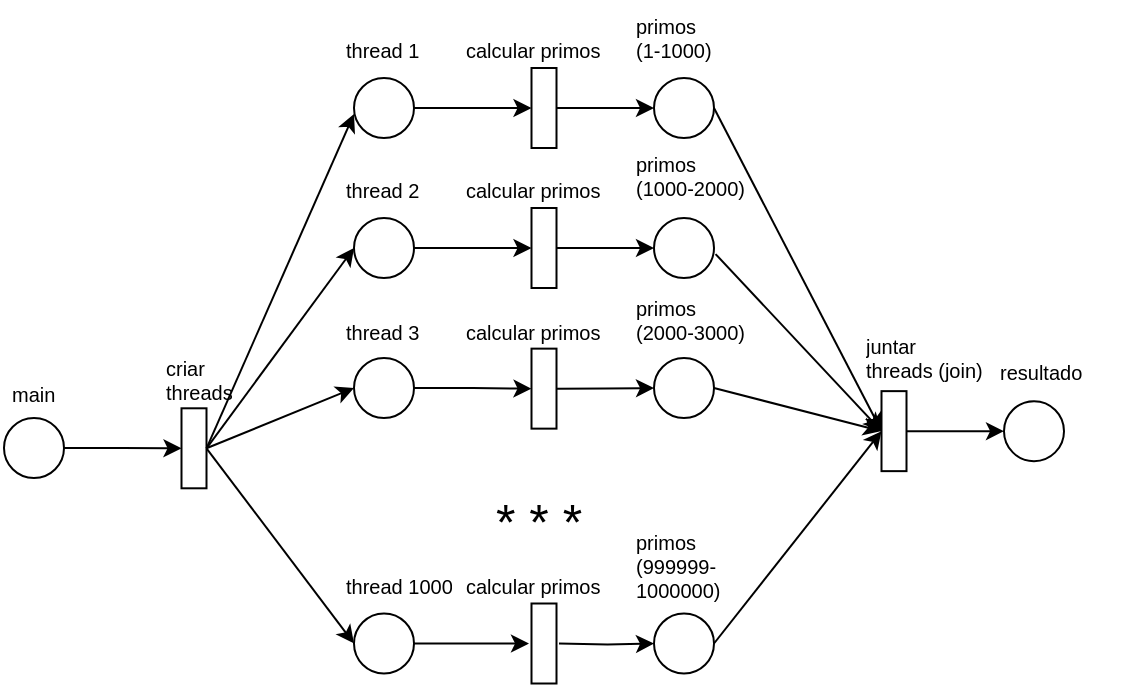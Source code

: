 <mxfile version="24.2.5" type="device">
  <diagram name="Page-1" id="jvqi94cMeiLLNf70JxDX">
    <mxGraphModel dx="968" dy="492" grid="1" gridSize="10" guides="1" tooltips="1" connect="1" arrows="1" fold="1" page="1" pageScale="1" pageWidth="850" pageHeight="1100" math="0" shadow="0">
      <root>
        <mxCell id="0" />
        <mxCell id="1" parent="0" />
        <mxCell id="JaLUWWQG95H5SMUij-gb-7" style="edgeStyle=orthogonalEdgeStyle;rounded=0;orthogonalLoop=1;jettySize=auto;html=1;exitX=1;exitY=0.5;exitDx=0;exitDy=0;entryX=0.5;entryY=0;entryDx=0;entryDy=0;" edge="1" parent="1" source="JaLUWWQG95H5SMUij-gb-1" target="JaLUWWQG95H5SMUij-gb-2">
          <mxGeometry relative="1" as="geometry" />
        </mxCell>
        <mxCell id="JaLUWWQG95H5SMUij-gb-1" value="" style="ellipse;whiteSpace=wrap;html=1;aspect=fixed;" vertex="1" parent="1">
          <mxGeometry x="125" y="360" width="30" height="30" as="geometry" />
        </mxCell>
        <mxCell id="JaLUWWQG95H5SMUij-gb-2" value="" style="rounded=0;whiteSpace=wrap;html=1;rotation=-90;" vertex="1" parent="1">
          <mxGeometry x="200" y="368.9" width="40" height="12.5" as="geometry" />
        </mxCell>
        <mxCell id="JaLUWWQG95H5SMUij-gb-21" style="edgeStyle=orthogonalEdgeStyle;rounded=0;orthogonalLoop=1;jettySize=auto;html=1;exitX=1;exitY=0.5;exitDx=0;exitDy=0;entryX=0.5;entryY=0;entryDx=0;entryDy=0;" edge="1" parent="1" source="JaLUWWQG95H5SMUij-gb-3" target="JaLUWWQG95H5SMUij-gb-13">
          <mxGeometry relative="1" as="geometry" />
        </mxCell>
        <mxCell id="JaLUWWQG95H5SMUij-gb-3" value="" style="ellipse;whiteSpace=wrap;html=1;aspect=fixed;" vertex="1" parent="1">
          <mxGeometry x="300" y="190" width="30" height="30" as="geometry" />
        </mxCell>
        <mxCell id="JaLUWWQG95H5SMUij-gb-23" style="edgeStyle=orthogonalEdgeStyle;rounded=0;orthogonalLoop=1;jettySize=auto;html=1;exitX=1;exitY=0.5;exitDx=0;exitDy=0;entryX=0.5;entryY=0;entryDx=0;entryDy=0;" edge="1" parent="1" source="JaLUWWQG95H5SMUij-gb-4" target="JaLUWWQG95H5SMUij-gb-14">
          <mxGeometry relative="1" as="geometry" />
        </mxCell>
        <mxCell id="JaLUWWQG95H5SMUij-gb-4" value="" style="ellipse;whiteSpace=wrap;html=1;aspect=fixed;" vertex="1" parent="1">
          <mxGeometry x="300" y="260" width="30" height="30" as="geometry" />
        </mxCell>
        <mxCell id="JaLUWWQG95H5SMUij-gb-25" style="edgeStyle=orthogonalEdgeStyle;rounded=0;orthogonalLoop=1;jettySize=auto;html=1;exitX=1;exitY=0.5;exitDx=0;exitDy=0;entryX=0.5;entryY=0;entryDx=0;entryDy=0;" edge="1" parent="1" source="JaLUWWQG95H5SMUij-gb-5" target="JaLUWWQG95H5SMUij-gb-15">
          <mxGeometry relative="1" as="geometry" />
        </mxCell>
        <mxCell id="JaLUWWQG95H5SMUij-gb-5" value="" style="ellipse;whiteSpace=wrap;html=1;aspect=fixed;" vertex="1" parent="1">
          <mxGeometry x="300" y="330" width="30" height="30" as="geometry" />
        </mxCell>
        <mxCell id="JaLUWWQG95H5SMUij-gb-8" value="" style="endArrow=classic;html=1;rounded=0;exitX=0.5;exitY=1;exitDx=0;exitDy=0;entryX=0;entryY=0.6;entryDx=0;entryDy=0;entryPerimeter=0;" edge="1" parent="1" source="JaLUWWQG95H5SMUij-gb-2" target="JaLUWWQG95H5SMUij-gb-3">
          <mxGeometry width="50" height="50" relative="1" as="geometry">
            <mxPoint x="470" y="420" as="sourcePoint" />
            <mxPoint x="520" y="370" as="targetPoint" />
          </mxGeometry>
        </mxCell>
        <mxCell id="JaLUWWQG95H5SMUij-gb-9" value="" style="endArrow=classic;html=1;rounded=0;exitX=0.5;exitY=1;exitDx=0;exitDy=0;entryX=0;entryY=0.5;entryDx=0;entryDy=0;" edge="1" parent="1" source="JaLUWWQG95H5SMUij-gb-2" target="JaLUWWQG95H5SMUij-gb-4">
          <mxGeometry width="50" height="50" relative="1" as="geometry">
            <mxPoint x="245" y="385" as="sourcePoint" />
            <mxPoint x="310" y="190" as="targetPoint" />
          </mxGeometry>
        </mxCell>
        <mxCell id="JaLUWWQG95H5SMUij-gb-10" value="" style="endArrow=classic;html=1;rounded=0;exitX=0.5;exitY=1;exitDx=0;exitDy=0;entryX=0;entryY=0.5;entryDx=0;entryDy=0;" edge="1" parent="1" source="JaLUWWQG95H5SMUij-gb-2" target="JaLUWWQG95H5SMUij-gb-5">
          <mxGeometry width="50" height="50" relative="1" as="geometry">
            <mxPoint x="245" y="385" as="sourcePoint" />
            <mxPoint x="310" y="245" as="targetPoint" />
          </mxGeometry>
        </mxCell>
        <mxCell id="JaLUWWQG95H5SMUij-gb-27" style="edgeStyle=orthogonalEdgeStyle;rounded=0;orthogonalLoop=1;jettySize=auto;html=1;exitX=1;exitY=0.5;exitDx=0;exitDy=0;entryX=0.5;entryY=0;entryDx=0;entryDy=0;" edge="1" parent="1" source="JaLUWWQG95H5SMUij-gb-11">
          <mxGeometry relative="1" as="geometry">
            <mxPoint x="387.5" y="472.75" as="targetPoint" />
          </mxGeometry>
        </mxCell>
        <mxCell id="JaLUWWQG95H5SMUij-gb-11" value="" style="ellipse;whiteSpace=wrap;html=1;aspect=fixed;" vertex="1" parent="1">
          <mxGeometry x="300" y="457.75" width="30" height="30" as="geometry" />
        </mxCell>
        <mxCell id="JaLUWWQG95H5SMUij-gb-12" value="" style="endArrow=classic;html=1;rounded=0;exitX=0.5;exitY=1;exitDx=0;exitDy=0;entryX=0;entryY=0.5;entryDx=0;entryDy=0;" edge="1" parent="1" source="JaLUWWQG95H5SMUij-gb-2" target="JaLUWWQG95H5SMUij-gb-11">
          <mxGeometry width="50" height="50" relative="1" as="geometry">
            <mxPoint x="245" y="385" as="sourcePoint" />
            <mxPoint x="310" y="305" as="targetPoint" />
          </mxGeometry>
        </mxCell>
        <mxCell id="JaLUWWQG95H5SMUij-gb-22" style="edgeStyle=orthogonalEdgeStyle;rounded=0;orthogonalLoop=1;jettySize=auto;html=1;exitX=0.5;exitY=1;exitDx=0;exitDy=0;entryX=0;entryY=0.5;entryDx=0;entryDy=0;" edge="1" parent="1" source="JaLUWWQG95H5SMUij-gb-13" target="JaLUWWQG95H5SMUij-gb-17">
          <mxGeometry relative="1" as="geometry" />
        </mxCell>
        <mxCell id="JaLUWWQG95H5SMUij-gb-13" value="" style="rounded=0;whiteSpace=wrap;html=1;rotation=-90;" vertex="1" parent="1">
          <mxGeometry x="375" y="198.75" width="40" height="12.5" as="geometry" />
        </mxCell>
        <mxCell id="JaLUWWQG95H5SMUij-gb-24" style="edgeStyle=orthogonalEdgeStyle;rounded=0;orthogonalLoop=1;jettySize=auto;html=1;exitX=0.5;exitY=1;exitDx=0;exitDy=0;entryX=0;entryY=0.5;entryDx=0;entryDy=0;" edge="1" parent="1" source="JaLUWWQG95H5SMUij-gb-14" target="JaLUWWQG95H5SMUij-gb-18">
          <mxGeometry relative="1" as="geometry" />
        </mxCell>
        <mxCell id="JaLUWWQG95H5SMUij-gb-14" value="" style="rounded=0;whiteSpace=wrap;html=1;rotation=-90;" vertex="1" parent="1">
          <mxGeometry x="375" y="268.75" width="40" height="12.5" as="geometry" />
        </mxCell>
        <mxCell id="JaLUWWQG95H5SMUij-gb-26" style="edgeStyle=orthogonalEdgeStyle;rounded=0;orthogonalLoop=1;jettySize=auto;html=1;exitX=0.5;exitY=1;exitDx=0;exitDy=0;entryX=0;entryY=0.5;entryDx=0;entryDy=0;" edge="1" parent="1" source="JaLUWWQG95H5SMUij-gb-15" target="JaLUWWQG95H5SMUij-gb-19">
          <mxGeometry relative="1" as="geometry" />
        </mxCell>
        <mxCell id="JaLUWWQG95H5SMUij-gb-15" value="" style="rounded=0;whiteSpace=wrap;html=1;rotation=-90;" vertex="1" parent="1">
          <mxGeometry x="375" y="339.07" width="40" height="12.5" as="geometry" />
        </mxCell>
        <mxCell id="JaLUWWQG95H5SMUij-gb-28" style="edgeStyle=orthogonalEdgeStyle;rounded=0;orthogonalLoop=1;jettySize=auto;html=1;exitX=0.5;exitY=1;exitDx=0;exitDy=0;entryX=0;entryY=0.5;entryDx=0;entryDy=0;" edge="1" parent="1" target="JaLUWWQG95H5SMUij-gb-20">
          <mxGeometry relative="1" as="geometry">
            <mxPoint x="402.5" y="472.75" as="sourcePoint" />
          </mxGeometry>
        </mxCell>
        <mxCell id="JaLUWWQG95H5SMUij-gb-16" value="" style="rounded=0;whiteSpace=wrap;html=1;rotation=-90;" vertex="1" parent="1">
          <mxGeometry x="375" y="466.5" width="40" height="12.5" as="geometry" />
        </mxCell>
        <mxCell id="JaLUWWQG95H5SMUij-gb-17" value="" style="ellipse;whiteSpace=wrap;html=1;aspect=fixed;" vertex="1" parent="1">
          <mxGeometry x="450" y="190" width="30" height="30" as="geometry" />
        </mxCell>
        <mxCell id="JaLUWWQG95H5SMUij-gb-18" value="" style="ellipse;whiteSpace=wrap;html=1;aspect=fixed;" vertex="1" parent="1">
          <mxGeometry x="450" y="260" width="30" height="30" as="geometry" />
        </mxCell>
        <mxCell id="JaLUWWQG95H5SMUij-gb-19" value="" style="ellipse;whiteSpace=wrap;html=1;aspect=fixed;" vertex="1" parent="1">
          <mxGeometry x="450" y="330" width="30" height="30" as="geometry" />
        </mxCell>
        <mxCell id="JaLUWWQG95H5SMUij-gb-20" value="" style="ellipse;whiteSpace=wrap;html=1;aspect=fixed;" vertex="1" parent="1">
          <mxGeometry x="450" y="457.75" width="30" height="30" as="geometry" />
        </mxCell>
        <mxCell id="JaLUWWQG95H5SMUij-gb-35" style="edgeStyle=orthogonalEdgeStyle;rounded=0;orthogonalLoop=1;jettySize=auto;html=1;exitX=0.5;exitY=1;exitDx=0;exitDy=0;entryX=0;entryY=0.5;entryDx=0;entryDy=0;" edge="1" parent="1" source="JaLUWWQG95H5SMUij-gb-29" target="JaLUWWQG95H5SMUij-gb-34">
          <mxGeometry relative="1" as="geometry" />
        </mxCell>
        <mxCell id="JaLUWWQG95H5SMUij-gb-29" value="" style="rounded=0;whiteSpace=wrap;html=1;rotation=-90;" vertex="1" parent="1">
          <mxGeometry x="550" y="360.32" width="40" height="12.5" as="geometry" />
        </mxCell>
        <mxCell id="JaLUWWQG95H5SMUij-gb-30" value="" style="endArrow=classic;html=1;rounded=0;exitX=1;exitY=0.5;exitDx=0;exitDy=0;entryX=0.5;entryY=0;entryDx=0;entryDy=0;" edge="1" parent="1" source="JaLUWWQG95H5SMUij-gb-17" target="JaLUWWQG95H5SMUij-gb-29">
          <mxGeometry width="50" height="50" relative="1" as="geometry">
            <mxPoint x="510" y="430" as="sourcePoint" />
            <mxPoint x="560" y="380" as="targetPoint" />
          </mxGeometry>
        </mxCell>
        <mxCell id="JaLUWWQG95H5SMUij-gb-31" value="" style="endArrow=classic;html=1;rounded=0;exitX=1.026;exitY=0.601;exitDx=0;exitDy=0;entryX=0.5;entryY=0;entryDx=0;entryDy=0;exitPerimeter=0;" edge="1" parent="1" source="JaLUWWQG95H5SMUij-gb-18" target="JaLUWWQG95H5SMUij-gb-29">
          <mxGeometry width="50" height="50" relative="1" as="geometry">
            <mxPoint x="520" y="215" as="sourcePoint" />
            <mxPoint x="595" y="385" as="targetPoint" />
          </mxGeometry>
        </mxCell>
        <mxCell id="JaLUWWQG95H5SMUij-gb-32" value="" style="endArrow=classic;html=1;rounded=0;exitX=1;exitY=0.5;exitDx=0;exitDy=0;entryX=0.5;entryY=0;entryDx=0;entryDy=0;" edge="1" parent="1" source="JaLUWWQG95H5SMUij-gb-19" target="JaLUWWQG95H5SMUij-gb-29">
          <mxGeometry width="50" height="50" relative="1" as="geometry">
            <mxPoint x="521" y="280" as="sourcePoint" />
            <mxPoint x="560" y="380" as="targetPoint" />
          </mxGeometry>
        </mxCell>
        <mxCell id="JaLUWWQG95H5SMUij-gb-33" value="" style="endArrow=classic;html=1;rounded=0;exitX=1;exitY=0.5;exitDx=0;exitDy=0;entryX=0.5;entryY=0;entryDx=0;entryDy=0;" edge="1" parent="1" source="JaLUWWQG95H5SMUij-gb-20" target="JaLUWWQG95H5SMUij-gb-29">
          <mxGeometry width="50" height="50" relative="1" as="geometry">
            <mxPoint x="520" y="335" as="sourcePoint" />
            <mxPoint x="595" y="385" as="targetPoint" />
          </mxGeometry>
        </mxCell>
        <mxCell id="JaLUWWQG95H5SMUij-gb-34" value="" style="ellipse;whiteSpace=wrap;html=1;aspect=fixed;" vertex="1" parent="1">
          <mxGeometry x="625" y="351.57" width="30" height="30" as="geometry" />
        </mxCell>
        <mxCell id="JaLUWWQG95H5SMUij-gb-49" value="main" style="text;strokeColor=none;fillColor=none;align=left;verticalAlign=top;spacingLeft=4;spacingRight=4;overflow=hidden;rotatable=0;points=[[0,0.5],[1,0.5]];portConstraint=eastwest;whiteSpace=wrap;html=1;fontSize=10;" vertex="1" parent="1">
          <mxGeometry x="123" y="336.25" width="40" height="26" as="geometry" />
        </mxCell>
        <mxCell id="JaLUWWQG95H5SMUij-gb-52" value="&lt;div style=&quot;font-size: 10px;&quot;&gt;thread 1&lt;/div&gt;&lt;div style=&quot;font-size: 10px;&quot;&gt;&lt;br&gt;&lt;/div&gt;" style="text;strokeColor=none;fillColor=none;align=left;verticalAlign=top;spacingLeft=4;spacingRight=4;overflow=hidden;rotatable=0;points=[[0,0.5],[1,0.5]];portConstraint=eastwest;whiteSpace=wrap;html=1;" vertex="1" parent="1">
          <mxGeometry x="290" y="164" width="50" height="26" as="geometry" />
        </mxCell>
        <mxCell id="JaLUWWQG95H5SMUij-gb-53" value="thread 2 " style="text;strokeColor=none;fillColor=none;align=left;verticalAlign=top;spacingLeft=4;spacingRight=4;overflow=hidden;rotatable=0;points=[[0,0.5],[1,0.5]];portConstraint=eastwest;whiteSpace=wrap;html=1;fontSize=10;" vertex="1" parent="1">
          <mxGeometry x="290" y="234" width="50" height="26" as="geometry" />
        </mxCell>
        <mxCell id="JaLUWWQG95H5SMUij-gb-54" value="thread 3" style="text;strokeColor=none;fillColor=none;align=left;verticalAlign=top;spacingLeft=4;spacingRight=4;overflow=hidden;rotatable=0;points=[[0,0.5],[1,0.5]];portConstraint=eastwest;whiteSpace=wrap;html=1;fontSize=10;" vertex="1" parent="1">
          <mxGeometry x="290" y="305" width="50" height="26" as="geometry" />
        </mxCell>
        <mxCell id="JaLUWWQG95H5SMUij-gb-55" value="thread 1000" style="text;strokeColor=none;fillColor=none;align=left;verticalAlign=top;spacingLeft=4;spacingRight=4;overflow=hidden;rotatable=0;points=[[0,0.5],[1,0.5]];portConstraint=eastwest;whiteSpace=wrap;html=1;fontSize=10;" vertex="1" parent="1">
          <mxGeometry x="290" y="431.5" width="70" height="26" as="geometry" />
        </mxCell>
        <mxCell id="JaLUWWQG95H5SMUij-gb-62" value="&lt;div style=&quot;font-size: 10px;&quot;&gt;calcular primos&lt;br&gt;&lt;/div&gt;" style="text;strokeColor=none;fillColor=none;align=left;verticalAlign=top;spacingLeft=4;spacingRight=4;overflow=hidden;rotatable=0;points=[[0,0.5],[1,0.5]];portConstraint=eastwest;whiteSpace=wrap;html=1;" vertex="1" parent="1">
          <mxGeometry x="350" y="164" width="90" height="26" as="geometry" />
        </mxCell>
        <mxCell id="JaLUWWQG95H5SMUij-gb-63" value="&lt;div style=&quot;font-size: 10px;&quot;&gt;calcular primos&lt;br&gt;&lt;/div&gt;&lt;div style=&quot;font-size: 10px;&quot;&gt;&lt;br&gt;&lt;/div&gt;" style="text;strokeColor=none;fillColor=none;align=left;verticalAlign=top;spacingLeft=4;spacingRight=4;overflow=hidden;rotatable=0;points=[[0,0.5],[1,0.5]];portConstraint=eastwest;whiteSpace=wrap;html=1;" vertex="1" parent="1">
          <mxGeometry x="350" y="234" width="90" height="26" as="geometry" />
        </mxCell>
        <mxCell id="JaLUWWQG95H5SMUij-gb-64" value="&lt;div style=&quot;font-size: 10px;&quot;&gt;calcular primos&lt;br&gt;&lt;/div&gt;&lt;div style=&quot;font-size: 10px;&quot;&gt;&lt;br&gt;&lt;/div&gt;" style="text;strokeColor=none;fillColor=none;align=left;verticalAlign=top;spacingLeft=4;spacingRight=4;overflow=hidden;rotatable=0;points=[[0,0.5],[1,0.5]];portConstraint=eastwest;whiteSpace=wrap;html=1;" vertex="1" parent="1">
          <mxGeometry x="350" y="305" width="90" height="26" as="geometry" />
        </mxCell>
        <mxCell id="JaLUWWQG95H5SMUij-gb-65" value="&lt;div style=&quot;font-size: 10px;&quot;&gt;calcular primos&lt;br&gt;&lt;/div&gt;&lt;div style=&quot;font-size: 10px;&quot;&gt;&lt;br&gt;&lt;/div&gt;" style="text;strokeColor=none;fillColor=none;align=left;verticalAlign=top;spacingLeft=4;spacingRight=4;overflow=hidden;rotatable=0;points=[[0,0.5],[1,0.5]];portConstraint=eastwest;whiteSpace=wrap;html=1;" vertex="1" parent="1">
          <mxGeometry x="350" y="431.75" width="80" height="26" as="geometry" />
        </mxCell>
        <mxCell id="JaLUWWQG95H5SMUij-gb-66" value="&lt;div style=&quot;font-size: 10px;&quot;&gt;primos&lt;/div&gt;&lt;div style=&quot;font-size: 10px;&quot;&gt;(1-1000)&lt;br&gt;&lt;/div&gt;&lt;div style=&quot;font-size: 10px;&quot;&gt;&lt;br&gt;&lt;/div&gt;" style="text;strokeColor=none;fillColor=none;align=left;verticalAlign=top;spacingLeft=4;spacingRight=4;overflow=hidden;rotatable=0;points=[[0,0.5],[1,0.5]];portConstraint=eastwest;whiteSpace=wrap;html=1;" vertex="1" parent="1">
          <mxGeometry x="435" y="151.5" width="50" height="51" as="geometry" />
        </mxCell>
        <mxCell id="JaLUWWQG95H5SMUij-gb-67" value="&lt;div style=&quot;font-size: 10px;&quot;&gt;primos (1000-2000)&lt;br&gt;&lt;/div&gt;&lt;div style=&quot;font-size: 10px;&quot;&gt;&lt;br&gt;&lt;/div&gt;" style="text;strokeColor=none;fillColor=none;align=left;verticalAlign=top;spacingLeft=4;spacingRight=4;overflow=hidden;rotatable=0;points=[[0,0.5],[1,0.5]];portConstraint=eastwest;whiteSpace=wrap;html=1;" vertex="1" parent="1">
          <mxGeometry x="435" y="220.5" width="70" height="35" as="geometry" />
        </mxCell>
        <mxCell id="JaLUWWQG95H5SMUij-gb-68" value="&lt;div style=&quot;font-size: 10px;&quot;&gt;primos&lt;/div&gt;&lt;div style=&quot;font-size: 10px;&quot;&gt;(2000-3000)&lt;br&gt;&lt;/div&gt;&lt;div style=&quot;font-size: 10px;&quot;&gt;&lt;br&gt;&lt;/div&gt;" style="text;strokeColor=none;fillColor=none;align=left;verticalAlign=top;spacingLeft=4;spacingRight=4;overflow=hidden;rotatable=0;points=[[0,0.5],[1,0.5]];portConstraint=eastwest;whiteSpace=wrap;html=1;" vertex="1" parent="1">
          <mxGeometry x="435" y="293.32" width="65" height="42.93" as="geometry" />
        </mxCell>
        <mxCell id="JaLUWWQG95H5SMUij-gb-69" value="&lt;div style=&quot;font-size: 10px;&quot;&gt;primos (999999-&lt;/div&gt;&lt;div style=&quot;font-size: 10px;&quot;&gt;1000000)&lt;br&gt;&lt;/div&gt;&lt;div style=&quot;font-size: 10px;&quot;&gt;&lt;br&gt;&lt;/div&gt;" style="text;strokeColor=none;fillColor=none;align=left;verticalAlign=top;spacingLeft=4;spacingRight=4;overflow=hidden;rotatable=0;points=[[0,0.5],[1,0.5]];portConstraint=eastwest;whiteSpace=wrap;html=1;" vertex="1" parent="1">
          <mxGeometry x="435" y="410" width="65" height="69" as="geometry" />
        </mxCell>
        <mxCell id="JaLUWWQG95H5SMUij-gb-70" value="&lt;div style=&quot;font-size: 25px;&quot;&gt;* * *&lt;br&gt;&lt;/div&gt;&lt;div style=&quot;font-size: 10px;&quot;&gt;&lt;br&gt;&lt;/div&gt;" style="text;strokeColor=none;fillColor=none;align=left;verticalAlign=top;spacingLeft=4;spacingRight=4;overflow=hidden;rotatable=0;points=[[0,0.5],[1,0.5]];portConstraint=eastwest;whiteSpace=wrap;html=1;" vertex="1" parent="1">
          <mxGeometry x="365" y="390" width="60" height="30" as="geometry" />
        </mxCell>
        <mxCell id="JaLUWWQG95H5SMUij-gb-71" value="criar threads" style="text;strokeColor=none;fillColor=none;align=left;verticalAlign=top;spacingLeft=4;spacingRight=4;overflow=hidden;rotatable=0;points=[[0,0.5],[1,0.5]];portConstraint=eastwest;whiteSpace=wrap;html=1;fontSize=10;" vertex="1" parent="1">
          <mxGeometry x="200" y="323.07" width="50" height="49.75" as="geometry" />
        </mxCell>
        <mxCell id="JaLUWWQG95H5SMUij-gb-72" value="juntar threads (join)" style="text;strokeColor=none;fillColor=none;align=left;verticalAlign=top;spacingLeft=4;spacingRight=4;overflow=hidden;rotatable=0;points=[[0,0.5],[1,0.5]];portConstraint=eastwest;whiteSpace=wrap;html=1;fontSize=10;" vertex="1" parent="1">
          <mxGeometry x="550" y="311.82" width="70" height="39.75" as="geometry" />
        </mxCell>
        <mxCell id="JaLUWWQG95H5SMUij-gb-73" value="resultado" style="text;strokeColor=none;fillColor=none;align=left;verticalAlign=top;spacingLeft=4;spacingRight=4;overflow=hidden;rotatable=0;points=[[0,0.5],[1,0.5]];portConstraint=eastwest;whiteSpace=wrap;html=1;fontSize=10;" vertex="1" parent="1">
          <mxGeometry x="617" y="325.39" width="70" height="28.18" as="geometry" />
        </mxCell>
      </root>
    </mxGraphModel>
  </diagram>
</mxfile>
